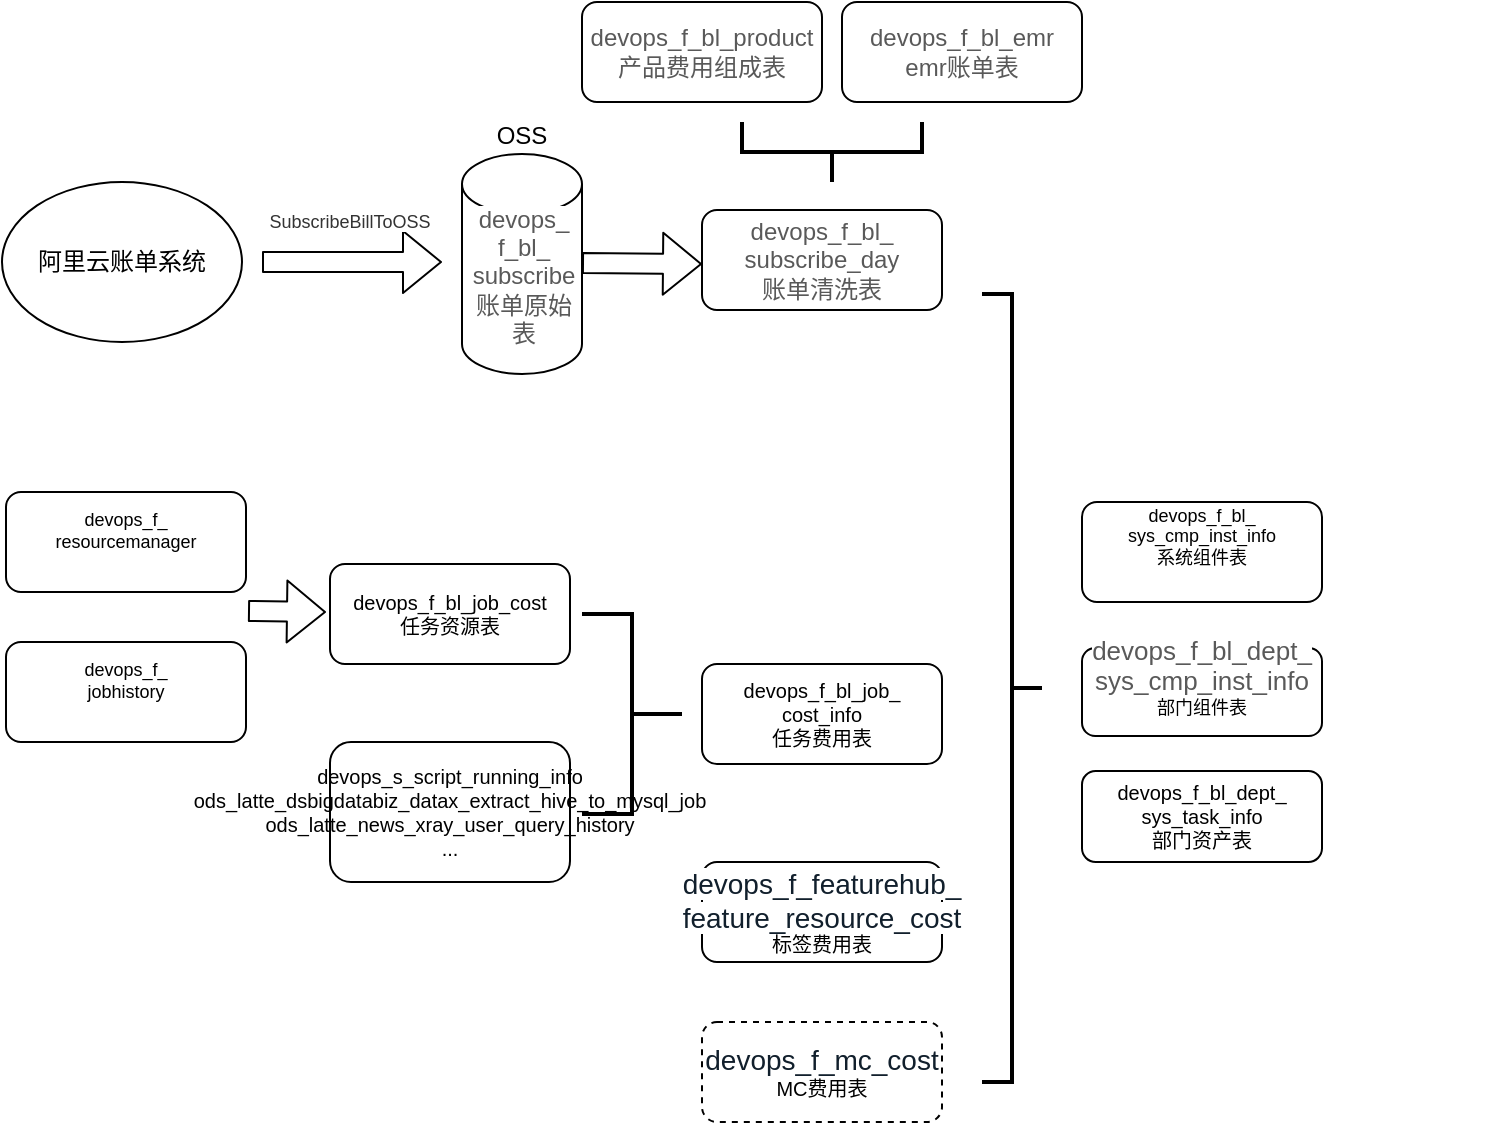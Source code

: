 <mxfile version="14.1.1" type="github">
  <diagram id="O6pP9l2PxGbp8MwCtvFU" name="Page-1">
    <mxGraphModel dx="2066" dy="1074" grid="1" gridSize="10" guides="1" tooltips="1" connect="1" arrows="1" fold="1" page="1" pageScale="1" pageWidth="827" pageHeight="1169" math="0" shadow="0">
      <root>
        <mxCell id="0" />
        <mxCell id="1" parent="0" />
        <mxCell id="hH1a-xPFMU92AcwWNgor-1" value="阿里云账单系统" style="ellipse;whiteSpace=wrap;html=1;" vertex="1" parent="1">
          <mxGeometry x="50" y="380" width="120" height="80" as="geometry" />
        </mxCell>
        <mxCell id="hH1a-xPFMU92AcwWNgor-2" value="OSS" style="shape=cylinder3;whiteSpace=wrap;html=1;boundedLbl=1;backgroundOutline=1;size=15;labelPosition=center;verticalLabelPosition=top;align=center;verticalAlign=bottom;" vertex="1" parent="1">
          <mxGeometry x="280" y="366" width="60" height="110" as="geometry" />
        </mxCell>
        <mxCell id="hH1a-xPFMU92AcwWNgor-3" value="" style="shape=flexArrow;endArrow=classic;html=1;" edge="1" parent="1">
          <mxGeometry width="50" height="50" relative="1" as="geometry">
            <mxPoint x="180" y="420" as="sourcePoint" />
            <mxPoint x="270" y="420" as="targetPoint" />
          </mxGeometry>
        </mxCell>
        <mxCell id="hH1a-xPFMU92AcwWNgor-4" value="&lt;span style=&quot;color: rgb(51 , 51 , 51) ; font-size: 9px ; background-color: rgb(255 , 255 , 255)&quot;&gt;SubscribeBillToOSS&lt;/span&gt;" style="text;html=1;strokeColor=none;fillColor=none;align=center;verticalAlign=middle;whiteSpace=wrap;rounded=0;fontSize=9;" vertex="1" parent="1">
          <mxGeometry x="204" y="390" width="40" height="20" as="geometry" />
        </mxCell>
        <mxCell id="hH1a-xPFMU92AcwWNgor-6" value="&lt;div class=&quot;table-item&quot; style=&quot;box-sizing: border-box ; padding: 0px ; margin: 4px 0px 0px ; display: inline-flex ; color: rgba(0 , 0 , 0 , 0.65) ; background-color: rgb(255 , 255 , 255)&quot;&gt;&lt;font style=&quot;font-size: 12px&quot;&gt;&lt;span class=&quot;table-item-name&quot; style=&quot;box-sizing: border-box ; padding: 0px ; margin: 0px ; cursor: pointer&quot;&gt;&lt;span style=&quot;box-sizing: border-box ; padding: 0px ; margin: 0px&quot;&gt;devops_&lt;br&gt;f_bl_&lt;br&gt;subscribe账单原始表&lt;/span&gt;&lt;/span&gt;&lt;span style=&quot;box-sizing: border-box ; padding: 0px ; margin: 0px&quot;&gt;&lt;span class=&quot;anticon anticon-copy icon icon-bg&quot; style=&quot;box-sizing: border-box ; padding: 0px ; margin: 3px 0px 0px ; display: block ; vertical-align: baseline ; text-align: center ; line-height: 1 ; cursor: pointer ; right: 51px ; position: absolute ; background-color: rgba(255 , 255 , 255 , 0.7)&quot;&gt;&lt;/span&gt;&lt;/span&gt;&lt;span style=&quot;box-sizing: border-box ; padding: 0px ; margin: 0px&quot;&gt;&lt;span class=&quot;anticon anticon-safety icon icon-bg&quot; style=&quot;box-sizing: border-box ; padding: 0px ; margin: 3px 0px 0px ; display: block ; vertical-align: baseline ; text-align: center ; line-height: 1 ; cursor: pointer ; right: 36px ; position: absolute ; background-color: rgba(255 , 255 , 255 , 0.7)&quot;&gt;&lt;/span&gt;&lt;/span&gt;&lt;span style=&quot;box-sizing: border-box ; padding: 0px ; margin: 0px&quot;&gt;&lt;span class=&quot;anticon anticon-star-o icon icon-bg&quot; style=&quot;box-sizing: border-box ; padding: 0px ; margin: 3px 0px 0px ; display: block ; vertical-align: baseline ; text-align: center ; line-height: 1 ; cursor: pointer ; right: 20px ; position: absolute ; background-color: rgba(255 , 255 , 255 , 0.7)&quot;&gt;&lt;/span&gt;&lt;/span&gt;&lt;span class=&quot;icon&quot; style=&quot;box-sizing: border-box ; padding: 0px ; margin: 0px ; cursor: pointer ; display: block ; right: 3px ; position: absolute&quot;&gt;&lt;span class=&quot;anticon anticon-info-circle-o icon-bg&quot; style=&quot;box-sizing: border-box ; padding: 0px ; margin: 0px ; display: inline-block ; vertical-align: baseline ; text-align: center ; line-height: 1 ; background-color: rgba(255 , 255 , 255 , 0.7)&quot;&gt;&lt;/span&gt;&lt;/span&gt;&lt;/font&gt;&lt;/div&gt;&lt;div style=&quot;box-sizing: border-box ; padding: 0px ; margin: 0px ; color: rgba(0 , 0 , 0 , 0.65) ; background-color: rgb(255 , 255 , 255)&quot;&gt;&lt;div style=&quot;box-sizing: border-box ; padding: 0px 0px 2px ; margin: 0px&quot;&gt;&lt;/div&gt;&lt;/div&gt;" style="text;html=1;strokeColor=none;fillColor=none;align=center;verticalAlign=middle;whiteSpace=wrap;rounded=0;fontSize=9;" vertex="1" parent="1">
          <mxGeometry x="291" y="416" width="40" height="20" as="geometry" />
        </mxCell>
        <mxCell id="hH1a-xPFMU92AcwWNgor-8" value="&lt;font style=&quot;font-size: 12px&quot;&gt;&lt;span class=&quot;table-item-name&quot; style=&quot;box-sizing: border-box ; padding: 0px ; margin: 0px ; cursor: pointer ; color: rgba(0 , 0 , 0 , 0.65) ; background-color: rgb(255 , 255 , 255)&quot;&gt;&lt;span style=&quot;box-sizing: border-box ; padding: 0px ; margin: 0px&quot;&gt;devops_f_bl_&lt;br&gt;subscribe_day&lt;br&gt;账单清洗表&lt;br&gt;&lt;/span&gt;&lt;/span&gt;&lt;span style=&quot;box-sizing: border-box ; padding: 0px ; margin: 0px ; color: rgba(0 , 0 , 0 , 0.65) ; background-color: rgb(255 , 255 , 255)&quot;&gt;&lt;span class=&quot;anticon anticon-copy icon icon-bg&quot; style=&quot;box-sizing: border-box ; padding: 0px ; margin: 3px 0px 0px ; display: block ; vertical-align: baseline ; text-align: center ; line-height: 1 ; cursor: pointer ; right: 51px ; position: absolute ; background-color: rgba(255 , 255 , 255 , 0.7)&quot;&gt;&lt;/span&gt;&lt;/span&gt;&lt;span style=&quot;box-sizing: border-box ; padding: 0px ; margin: 0px ; color: rgba(0 , 0 , 0 , 0.65) ; background-color: rgb(255 , 255 , 255)&quot;&gt;&lt;span class=&quot;anticon anticon-safety icon icon-bg&quot; style=&quot;box-sizing: border-box ; padding: 0px ; margin: 3px 0px 0px ; display: block ; vertical-align: baseline ; text-align: center ; line-height: 1 ; cursor: pointer ; right: 36px ; position: absolute ; background-color: rgba(255 , 255 , 255 , 0.7)&quot;&gt;&lt;/span&gt;&lt;/span&gt;&lt;span style=&quot;box-sizing: border-box ; padding: 0px ; margin: 0px ; color: rgba(0 , 0 , 0 , 0.65) ; background-color: rgb(255 , 255 , 255)&quot;&gt;&lt;span class=&quot;anticon anticon-star-o icon icon-bg&quot; style=&quot;box-sizing: border-box ; padding: 0px ; margin: 3px 0px 0px ; display: block ; vertical-align: baseline ; text-align: center ; line-height: 1 ; cursor: pointer ; right: 20px ; position: absolute ; background-color: rgba(255 , 255 , 255 , 0.7)&quot;&gt;&lt;/span&gt;&lt;/span&gt;&lt;/font&gt;&lt;span class=&quot;icon&quot; style=&quot;box-sizing: border-box ; padding: 0px ; margin: 0px ; cursor: pointer ; display: block ; right: 3px ; position: absolute ; color: rgba(0 , 0 , 0 , 0.65) ; background-color: rgb(255 , 255 , 255)&quot;&gt;&lt;span class=&quot;anticon anticon-info-circle-o icon-bg&quot; style=&quot;box-sizing: border-box ; padding: 0px ; margin: 0px ; display: inline-block ; vertical-align: baseline ; text-align: center ; line-height: 1 ; background-color: rgba(255 , 255 , 255 , 0.7)&quot;&gt;&lt;/span&gt;&lt;/span&gt;" style="rounded=1;whiteSpace=wrap;html=1;fontSize=9;" vertex="1" parent="1">
          <mxGeometry x="400" y="394" width="120" height="50" as="geometry" />
        </mxCell>
        <mxCell id="hH1a-xPFMU92AcwWNgor-11" value="&lt;font style=&quot;font-size: 12px&quot;&gt;&lt;span class=&quot;table-item-name&quot; style=&quot;text-align: left ; box-sizing: border-box ; padding: 0px ; margin: 0px ; cursor: pointer ; color: rgba(0 , 0 , 0 , 0.65) ; background-color: rgb(255 , 255 , 255)&quot;&gt;&lt;span style=&quot;box-sizing: border-box ; padding: 0px ; margin: 0px&quot;&gt;devops_f_bl_emr&lt;br&gt;emr账单表&lt;br&gt;&lt;/span&gt;&lt;/span&gt;&lt;span style=&quot;text-align: left ; box-sizing: border-box ; padding: 0px ; margin: 0px ; color: rgba(0 , 0 , 0 , 0.65) ; background-color: rgb(255 , 255 , 255)&quot;&gt;&lt;span class=&quot;anticon anticon-copy icon icon-bg&quot; style=&quot;box-sizing: border-box ; padding: 0px ; margin: 3px 0px 0px ; display: block ; vertical-align: baseline ; text-align: center ; line-height: 1 ; cursor: pointer ; right: 51px ; position: absolute ; background-color: rgba(255 , 255 , 255 , 0.7)&quot;&gt;&lt;/span&gt;&lt;/span&gt;&lt;span style=&quot;text-align: left ; box-sizing: border-box ; padding: 0px ; margin: 0px ; color: rgba(0 , 0 , 0 , 0.65) ; background-color: rgb(255 , 255 , 255)&quot;&gt;&lt;span class=&quot;anticon anticon-safety icon icon-bg&quot; style=&quot;box-sizing: border-box ; padding: 0px ; margin: 3px 0px 0px ; display: block ; vertical-align: baseline ; text-align: center ; line-height: 1 ; cursor: pointer ; right: 36px ; position: absolute ; background-color: rgba(255 , 255 , 255 , 0.7)&quot;&gt;&lt;/span&gt;&lt;/span&gt;&lt;span style=&quot;text-align: left ; box-sizing: border-box ; padding: 0px ; margin: 0px ; color: rgba(0 , 0 , 0 , 0.65) ; background-color: rgb(255 , 255 , 255)&quot;&gt;&lt;span class=&quot;anticon anticon-star-o icon icon-bg&quot; style=&quot;box-sizing: border-box ; padding: 0px ; margin: 3px 0px 0px ; display: block ; vertical-align: baseline ; text-align: center ; line-height: 1 ; cursor: pointer ; right: 20px ; position: absolute ; background-color: rgba(255 , 255 , 255 , 0.7)&quot;&gt;&lt;/span&gt;&lt;/span&gt;&lt;/font&gt;&lt;span class=&quot;icon&quot; style=&quot;text-align: left ; box-sizing: border-box ; padding: 0px ; margin: 0px ; cursor: pointer ; display: block ; right: 3px ; position: absolute ; color: rgba(0 , 0 , 0 , 0.65) ; background-color: rgb(255 , 255 , 255)&quot;&gt;&lt;span class=&quot;anticon anticon-info-circle-o icon-bg&quot; style=&quot;box-sizing: border-box ; padding: 0px ; margin: 0px ; display: inline-block ; vertical-align: baseline ; text-align: center ; line-height: 1 ; background-color: rgba(255 , 255 , 255 , 0.7)&quot;&gt;&lt;/span&gt;&lt;/span&gt;" style="rounded=1;whiteSpace=wrap;html=1;fontSize=9;" vertex="1" parent="1">
          <mxGeometry x="470" y="290" width="120" height="50" as="geometry" />
        </mxCell>
        <mxCell id="hH1a-xPFMU92AcwWNgor-12" value="&lt;div class=&quot;table-item-wrapper&quot; style=&quot;box-sizing: border-box ; padding: 0px ; margin: 0px ; width: 287px ; position: relative&quot;&gt;&lt;div class=&quot;table-item&quot; style=&quot;box-sizing: border-box ; padding: 0px ; margin: 4px 0px 0px ; display: inline-flex&quot;&gt;&lt;span class=&quot;table-item-name&quot; style=&quot;box-sizing: border-box ; padding: 0px ; margin: 0px ; cursor: pointer&quot;&gt;&lt;span style=&quot;box-sizing: border-box ; padding: 0px ; margin: 0px&quot;&gt;devops_f_bl_&lt;br&gt;sys_cmp_inst_info&lt;br&gt;系统组件表&lt;/span&gt;&lt;/span&gt;&lt;span style=&quot;box-sizing: border-box ; padding: 0px ; margin: 0px&quot;&gt;&lt;/span&gt;&lt;span style=&quot;box-sizing: border-box ; padding: 0px ; margin: 0px&quot;&gt;&lt;/span&gt;&lt;span style=&quot;box-sizing: border-box ; padding: 0px ; margin: 0px&quot;&gt;&lt;/span&gt;&lt;/div&gt;&lt;/div&gt;&lt;div class=&quot;table-item-wrapper&quot; style=&quot;box-sizing: border-box ; padding: 0px ; margin: 0px ; width: 287px ; position: relative&quot;&gt;&lt;div class=&quot;table-item&quot; style=&quot;box-sizing: border-box ; padding: 0px ; margin: 4px 0px 0px ; display: inline-flex ; font-size: 13px&quot;&gt;&lt;span class=&quot;table-item-name&quot; style=&quot;box-sizing: border-box ; padding: 0px ; margin: 0px ; cursor: pointer&quot;&gt;&lt;span style=&quot;box-sizing: border-box ; padding: 0px 5px 0px 0px ; margin: 0px ; color: rgba(0 , 0 , 0 , 0.65) ; font-family: , &amp;#34;pingfang sc&amp;#34; , &amp;#34;lantinghei sc&amp;#34; , &amp;#34;microsoft yahei&amp;#34; , &amp;#34;hiragino sans gb&amp;#34; , &amp;#34;microsoft sans serif&amp;#34; , &amp;#34;wenquanyi micro hei&amp;#34; , &amp;#34;helvetica neue&amp;#34; , &amp;#34;helvetica&amp;#34; , &amp;#34;arial&amp;#34; , sans-serif ; background-color: rgb(255 , 255 , 255) ; visibility: hidden&quot;&gt;&lt;span class=&quot;anticon anticon-step-backward&quot; style=&quot;box-sizing: border-box ; padding: 0px ; margin: 0px ; display: inline-block ; vertical-align: baseline ; text-align: center ; line-height: 1&quot;&gt;&lt;/span&gt;&lt;/span&gt;&lt;span style=&quot;box-sizing: border-box ; padding: 0px ; margin: 0px ; color: rgba(0 , 0 , 0 , 0.65) ; font-family: , &amp;#34;pingfang sc&amp;#34; , &amp;#34;lantinghei sc&amp;#34; , &amp;#34;microsoft yahei&amp;#34; , &amp;#34;hiragino sans gb&amp;#34; , &amp;#34;microsoft sans serif&amp;#34; , &amp;#34;wenquanyi micro hei&amp;#34; , &amp;#34;helvetica neue&amp;#34; , &amp;#34;helvetica&amp;#34; , &amp;#34;arial&amp;#34; , sans-serif ; background-color: rgb(255 , 255 , 255)&quot;&gt;&lt;/span&gt;&lt;/span&gt;&lt;/div&gt;&lt;/div&gt;" style="rounded=1;whiteSpace=wrap;html=1;fontSize=9;" vertex="1" parent="1">
          <mxGeometry x="590" y="540" width="120" height="50" as="geometry" />
        </mxCell>
        <mxCell id="hH1a-xPFMU92AcwWNgor-13" value="&lt;div class=&quot;table-item-wrapper&quot; style=&quot;box-sizing: border-box ; padding: 0px ; margin: 0px ; width: 287px ; position: relative&quot;&gt;&lt;div class=&quot;table-item&quot; style=&quot;box-sizing: border-box ; padding: 0px ; margin: 4px 0px 0px ; display: inline-flex&quot;&gt;&lt;span class=&quot;table-item-name&quot; style=&quot;box-sizing: border-box ; padding: 0px ; margin: 0px ; cursor: pointer&quot;&gt;&lt;span class=&quot;table-item-name&quot; style=&quot;box-sizing: border-box ; padding: 0px ; margin: 0px ; cursor: pointer ; color: rgba(0 , 0 , 0 , 0.65) ; font-family: , &amp;#34;pingfang sc&amp;#34; , &amp;#34;lantinghei sc&amp;#34; , &amp;#34;microsoft yahei&amp;#34; , &amp;#34;hiragino sans gb&amp;#34; , &amp;#34;microsoft sans serif&amp;#34; , &amp;#34;wenquanyi micro hei&amp;#34; , &amp;#34;helvetica neue&amp;#34; , &amp;#34;helvetica&amp;#34; , &amp;#34;arial&amp;#34; , sans-serif ; font-size: 13px ; background-color: rgb(255 , 255 , 255)&quot;&gt;&lt;span style=&quot;box-sizing: border-box ; padding: 0px ; margin: 0px&quot;&gt;devops_f_bl_dept_&lt;br&gt;sys_cmp_inst_info&lt;br&gt;&lt;/span&gt;&lt;/span&gt;部门组件表&lt;/span&gt;&lt;span class=&quot;table-item-name&quot; style=&quot;box-sizing: border-box ; padding: 0px ; margin: 0px ; cursor: pointer&quot;&gt;&lt;span class=&quot;table-item-name&quot; style=&quot;box-sizing: border-box ; padding: 0px ; margin: 0px ; cursor: pointer ; color: rgba(0 , 0 , 0 , 0.65) ; font-family: , &amp;#34;pingfang sc&amp;#34; , &amp;#34;lantinghei sc&amp;#34; , &amp;#34;microsoft yahei&amp;#34; , &amp;#34;hiragino sans gb&amp;#34; , &amp;#34;microsoft sans serif&amp;#34; , &amp;#34;wenquanyi micro hei&amp;#34; , &amp;#34;helvetica neue&amp;#34; , &amp;#34;helvetica&amp;#34; , &amp;#34;arial&amp;#34; , sans-serif ; font-size: 13px ; background-color: rgb(255 , 255 , 255)&quot;&gt;&lt;span style=&quot;box-sizing: border-box ; padding: 0px ; margin: 0px&quot;&gt;&lt;br&gt;&lt;/span&gt;&lt;/span&gt;&lt;/span&gt;&lt;div&gt;&lt;span class=&quot;table-item-name&quot; style=&quot;box-sizing: border-box ; padding: 0px ; margin: 0px ; cursor: pointer ; color: rgba(0 , 0 , 0 , 0.65) ; font-family: , &amp;#34;pingfang sc&amp;#34; , &amp;#34;lantinghei sc&amp;#34; , &amp;#34;microsoft yahei&amp;#34; , &amp;#34;hiragino sans gb&amp;#34; , &amp;#34;microsoft sans serif&amp;#34; , &amp;#34;wenquanyi micro hei&amp;#34; , &amp;#34;helvetica neue&amp;#34; , &amp;#34;helvetica&amp;#34; , &amp;#34;arial&amp;#34; , sans-serif ; font-size: 13px ; background-color: rgb(255 , 255 , 255)&quot;&gt;&lt;span style=&quot;box-sizing: border-box ; padding: 0px ; margin: 0px&quot;&gt;&lt;br&gt;&lt;/span&gt;&lt;/span&gt;&lt;/div&gt;&lt;/div&gt;&lt;/div&gt;&lt;div class=&quot;table-item-wrapper&quot; style=&quot;box-sizing: border-box ; padding: 0px ; margin: 0px ; width: 287px ; position: relative&quot;&gt;&lt;div class=&quot;table-item&quot; style=&quot;box-sizing: border-box ; padding: 0px ; margin: 4px 0px 0px ; display: inline-flex ; font-size: 13px&quot;&gt;&lt;span class=&quot;table-item-name&quot; style=&quot;box-sizing: border-box ; padding: 0px ; margin: 0px ; cursor: pointer&quot;&gt;&lt;span style=&quot;box-sizing: border-box ; padding: 0px 5px 0px 0px ; margin: 0px ; color: rgba(0 , 0 , 0 , 0.65) ; font-family: , &amp;#34;pingfang sc&amp;#34; , &amp;#34;lantinghei sc&amp;#34; , &amp;#34;microsoft yahei&amp;#34; , &amp;#34;hiragino sans gb&amp;#34; , &amp;#34;microsoft sans serif&amp;#34; , &amp;#34;wenquanyi micro hei&amp;#34; , &amp;#34;helvetica neue&amp;#34; , &amp;#34;helvetica&amp;#34; , &amp;#34;arial&amp;#34; , sans-serif ; background-color: rgb(255 , 255 , 255) ; visibility: hidden&quot;&gt;&lt;span class=&quot;anticon anticon-step-backward&quot; style=&quot;box-sizing: border-box ; padding: 0px ; margin: 0px ; display: inline-block ; vertical-align: baseline ; text-align: center ; line-height: 1&quot;&gt;&lt;/span&gt;&lt;/span&gt;&lt;span style=&quot;box-sizing: border-box ; padding: 0px ; margin: 0px ; color: rgba(0 , 0 , 0 , 0.65) ; font-family: , &amp;#34;pingfang sc&amp;#34; , &amp;#34;lantinghei sc&amp;#34; , &amp;#34;microsoft yahei&amp;#34; , &amp;#34;hiragino sans gb&amp;#34; , &amp;#34;microsoft sans serif&amp;#34; , &amp;#34;wenquanyi micro hei&amp;#34; , &amp;#34;helvetica neue&amp;#34; , &amp;#34;helvetica&amp;#34; , &amp;#34;arial&amp;#34; , sans-serif ; background-color: rgb(255 , 255 , 255)&quot;&gt;&lt;/span&gt;&lt;/span&gt;&lt;/div&gt;&lt;/div&gt;" style="rounded=1;whiteSpace=wrap;html=1;fontSize=9;" vertex="1" parent="1">
          <mxGeometry x="590" y="613" width="120" height="44" as="geometry" />
        </mxCell>
        <mxCell id="hH1a-xPFMU92AcwWNgor-14" value="&lt;font size=&quot;1&quot;&gt;devops_f_bl_dept_&lt;br&gt;sys_task_info&lt;br&gt;部门资产表&lt;br&gt;&lt;/font&gt;" style="rounded=1;whiteSpace=wrap;html=1;fontSize=9;" vertex="1" parent="1">
          <mxGeometry x="590" y="674.5" width="120" height="45.5" as="geometry" />
        </mxCell>
        <mxCell id="hH1a-xPFMU92AcwWNgor-15" value="" style="shape=flexArrow;endArrow=classic;html=1;" edge="1" parent="1">
          <mxGeometry width="50" height="50" relative="1" as="geometry">
            <mxPoint x="340" y="420.5" as="sourcePoint" />
            <mxPoint x="400" y="421" as="targetPoint" />
          </mxGeometry>
        </mxCell>
        <mxCell id="hH1a-xPFMU92AcwWNgor-17" value="" style="strokeWidth=2;html=1;shape=mxgraph.flowchart.annotation_2;align=left;labelPosition=right;pointerEvents=1;fontSize=9;direction=west;" vertex="1" parent="1">
          <mxGeometry x="540" y="436" width="30" height="394" as="geometry" />
        </mxCell>
        <mxCell id="hH1a-xPFMU92AcwWNgor-18" value="&lt;font&gt;&lt;span class=&quot;table-item-name&quot; style=&quot;box-sizing: border-box ; padding: 0px ; margin: 0px ; cursor: pointer ; background-color: rgb(255 , 255 , 255)&quot;&gt;&lt;span style=&quot;box-sizing: border-box ; padding: 0px ; margin: 0px&quot;&gt;devops_f_&lt;br&gt;resourcemanager&lt;br&gt;&lt;br&gt;&lt;/span&gt;&lt;/span&gt;&lt;span style=&quot;font-size: 12px ; box-sizing: border-box ; padding: 0px ; margin: 0px ; background-color: rgb(255 , 255 , 255)&quot;&gt;&lt;span class=&quot;anticon anticon-copy icon icon-bg&quot; style=&quot;box-sizing: border-box ; padding: 0px ; margin: 3px 0px 0px ; display: block ; vertical-align: baseline ; text-align: center ; line-height: 1 ; cursor: pointer ; right: 51px ; position: absolute ; background-color: rgba(255 , 255 , 255 , 0.7)&quot;&gt;&lt;/span&gt;&lt;/span&gt;&lt;span style=&quot;font-size: 12px ; box-sizing: border-box ; padding: 0px ; margin: 0px ; background-color: rgb(255 , 255 , 255)&quot;&gt;&lt;span class=&quot;anticon anticon-safety icon icon-bg&quot; style=&quot;box-sizing: border-box ; padding: 0px ; margin: 3px 0px 0px ; display: block ; vertical-align: baseline ; text-align: center ; line-height: 1 ; cursor: pointer ; right: 36px ; position: absolute ; background-color: rgba(255 , 255 , 255 , 0.7)&quot;&gt;&lt;/span&gt;&lt;/span&gt;&lt;span style=&quot;font-size: 12px ; box-sizing: border-box ; padding: 0px ; margin: 0px ; background-color: rgb(255 , 255 , 255)&quot;&gt;&lt;span class=&quot;anticon anticon-star-o icon icon-bg&quot; style=&quot;box-sizing: border-box ; padding: 0px ; margin: 3px 0px 0px ; display: block ; vertical-align: baseline ; text-align: center ; line-height: 1 ; cursor: pointer ; right: 20px ; position: absolute ; background-color: rgba(255 , 255 , 255 , 0.7)&quot;&gt;&lt;/span&gt;&lt;/span&gt;&lt;/font&gt;&lt;span class=&quot;icon&quot; style=&quot;box-sizing: border-box ; padding: 0px ; margin: 0px ; cursor: pointer ; display: block ; right: 3px ; position: absolute ; background-color: rgb(255 , 255 , 255)&quot;&gt;&lt;span class=&quot;anticon anticon-info-circle-o icon-bg&quot; style=&quot;box-sizing: border-box ; padding: 0px ; margin: 0px ; display: inline-block ; vertical-align: baseline ; text-align: center ; line-height: 1 ; background-color: rgba(255 , 255 , 255 , 0.7)&quot;&gt;&lt;/span&gt;&lt;/span&gt;" style="rounded=1;whiteSpace=wrap;html=1;fontSize=9;" vertex="1" parent="1">
          <mxGeometry x="52" y="535" width="120" height="50" as="geometry" />
        </mxCell>
        <mxCell id="hH1a-xPFMU92AcwWNgor-19" value="&lt;font&gt;&lt;span class=&quot;table-item-name&quot; style=&quot;box-sizing: border-box ; padding: 0px ; margin: 0px ; cursor: pointer ; background-color: rgb(255 , 255 , 255)&quot;&gt;&lt;span style=&quot;box-sizing: border-box ; padding: 0px ; margin: 0px&quot;&gt;devops_f_&lt;br&gt;jobhistory&lt;br&gt;&lt;br&gt;&lt;/span&gt;&lt;/span&gt;&lt;span style=&quot;font-size: 12px ; box-sizing: border-box ; padding: 0px ; margin: 0px ; background-color: rgb(255 , 255 , 255)&quot;&gt;&lt;span class=&quot;anticon anticon-copy icon icon-bg&quot; style=&quot;box-sizing: border-box ; padding: 0px ; margin: 3px 0px 0px ; display: block ; vertical-align: baseline ; text-align: center ; line-height: 1 ; cursor: pointer ; right: 51px ; position: absolute ; background-color: rgba(255 , 255 , 255 , 0.7)&quot;&gt;&lt;/span&gt;&lt;/span&gt;&lt;span style=&quot;font-size: 12px ; box-sizing: border-box ; padding: 0px ; margin: 0px ; background-color: rgb(255 , 255 , 255)&quot;&gt;&lt;span class=&quot;anticon anticon-safety icon icon-bg&quot; style=&quot;box-sizing: border-box ; padding: 0px ; margin: 3px 0px 0px ; display: block ; vertical-align: baseline ; text-align: center ; line-height: 1 ; cursor: pointer ; right: 36px ; position: absolute ; background-color: rgba(255 , 255 , 255 , 0.7)&quot;&gt;&lt;/span&gt;&lt;/span&gt;&lt;span style=&quot;font-size: 12px ; box-sizing: border-box ; padding: 0px ; margin: 0px ; background-color: rgb(255 , 255 , 255)&quot;&gt;&lt;span class=&quot;anticon anticon-star-o icon icon-bg&quot; style=&quot;box-sizing: border-box ; padding: 0px ; margin: 3px 0px 0px ; display: block ; vertical-align: baseline ; text-align: center ; line-height: 1 ; cursor: pointer ; right: 20px ; position: absolute ; background-color: rgba(255 , 255 , 255 , 0.7)&quot;&gt;&lt;/span&gt;&lt;/span&gt;&lt;/font&gt;&lt;span class=&quot;icon&quot; style=&quot;box-sizing: border-box ; padding: 0px ; margin: 0px ; cursor: pointer ; display: block ; right: 3px ; position: absolute ; background-color: rgb(255 , 255 , 255)&quot;&gt;&lt;span class=&quot;anticon anticon-info-circle-o icon-bg&quot; style=&quot;box-sizing: border-box ; padding: 0px ; margin: 0px ; display: inline-block ; vertical-align: baseline ; text-align: center ; line-height: 1 ; background-color: rgba(255 , 255 , 255 , 0.7)&quot;&gt;&lt;/span&gt;&lt;/span&gt;" style="rounded=1;whiteSpace=wrap;html=1;fontSize=9;" vertex="1" parent="1">
          <mxGeometry x="52" y="610" width="120" height="50" as="geometry" />
        </mxCell>
        <mxCell id="hH1a-xPFMU92AcwWNgor-20" value="&lt;font size=&quot;1&quot;&gt;devops_f_bl_job_cost&lt;br&gt;任务资源表&lt;br&gt;&lt;/font&gt;" style="rounded=1;whiteSpace=wrap;html=1;fontSize=9;" vertex="1" parent="1">
          <mxGeometry x="214" y="571" width="120" height="50" as="geometry" />
        </mxCell>
        <mxCell id="hH1a-xPFMU92AcwWNgor-21" value="&lt;font size=&quot;1&quot;&gt;devops_f_bl_job_&lt;br&gt;cost_info&lt;br&gt;任务费用表&lt;br&gt;&lt;/font&gt;" style="rounded=1;whiteSpace=wrap;html=1;fontSize=9;" vertex="1" parent="1">
          <mxGeometry x="400" y="621" width="120" height="50" as="geometry" />
        </mxCell>
        <mxCell id="hH1a-xPFMU92AcwWNgor-22" value="&lt;font style=&quot;font-size: 12px&quot;&gt;&lt;span class=&quot;table-item-name&quot; style=&quot;text-align: left ; box-sizing: border-box ; padding: 0px ; margin: 0px ; cursor: pointer ; color: rgba(0 , 0 , 0 , 0.65) ; background-color: rgb(255 , 255 , 255)&quot;&gt;&lt;span style=&quot;box-sizing: border-box ; padding: 0px ; margin: 0px&quot;&gt;devops_f_bl_product&lt;br&gt;产品费用组成表&lt;br&gt;&lt;/span&gt;&lt;/span&gt;&lt;span style=&quot;text-align: left ; box-sizing: border-box ; padding: 0px ; margin: 0px ; color: rgba(0 , 0 , 0 , 0.65) ; background-color: rgb(255 , 255 , 255)&quot;&gt;&lt;span class=&quot;anticon anticon-copy icon icon-bg&quot; style=&quot;box-sizing: border-box ; padding: 0px ; margin: 3px 0px 0px ; display: block ; vertical-align: baseline ; text-align: center ; line-height: 1 ; cursor: pointer ; right: 51px ; position: absolute ; background-color: rgba(255 , 255 , 255 , 0.7)&quot;&gt;&lt;/span&gt;&lt;/span&gt;&lt;span style=&quot;text-align: left ; box-sizing: border-box ; padding: 0px ; margin: 0px ; color: rgba(0 , 0 , 0 , 0.65) ; background-color: rgb(255 , 255 , 255)&quot;&gt;&lt;span class=&quot;anticon anticon-safety icon icon-bg&quot; style=&quot;box-sizing: border-box ; padding: 0px ; margin: 3px 0px 0px ; display: block ; vertical-align: baseline ; text-align: center ; line-height: 1 ; cursor: pointer ; right: 36px ; position: absolute ; background-color: rgba(255 , 255 , 255 , 0.7)&quot;&gt;&lt;/span&gt;&lt;/span&gt;&lt;span style=&quot;text-align: left ; box-sizing: border-box ; padding: 0px ; margin: 0px ; color: rgba(0 , 0 , 0 , 0.65) ; background-color: rgb(255 , 255 , 255)&quot;&gt;&lt;span class=&quot;anticon anticon-star-o icon icon-bg&quot; style=&quot;box-sizing: border-box ; padding: 0px ; margin: 3px 0px 0px ; display: block ; vertical-align: baseline ; text-align: center ; line-height: 1 ; cursor: pointer ; right: 20px ; position: absolute ; background-color: rgba(255 , 255 , 255 , 0.7)&quot;&gt;&lt;/span&gt;&lt;/span&gt;&lt;/font&gt;&lt;span class=&quot;icon&quot; style=&quot;text-align: left ; box-sizing: border-box ; padding: 0px ; margin: 0px ; cursor: pointer ; display: block ; right: 3px ; position: absolute ; color: rgba(0 , 0 , 0 , 0.65) ; background-color: rgb(255 , 255 , 255)&quot;&gt;&lt;span class=&quot;anticon anticon-info-circle-o icon-bg&quot; style=&quot;box-sizing: border-box ; padding: 0px ; margin: 0px ; display: inline-block ; vertical-align: baseline ; text-align: center ; line-height: 1 ; background-color: rgba(255 , 255 , 255 , 0.7)&quot;&gt;&lt;/span&gt;&lt;/span&gt;" style="rounded=1;whiteSpace=wrap;html=1;fontSize=9;" vertex="1" parent="1">
          <mxGeometry x="340" y="290" width="120" height="50" as="geometry" />
        </mxCell>
        <mxCell id="hH1a-xPFMU92AcwWNgor-23" value="" style="shape=flexArrow;endArrow=classic;html=1;" edge="1" parent="1">
          <mxGeometry width="50" height="50" relative="1" as="geometry">
            <mxPoint x="173" y="594.5" as="sourcePoint" />
            <mxPoint x="212" y="595" as="targetPoint" />
          </mxGeometry>
        </mxCell>
        <mxCell id="hH1a-xPFMU92AcwWNgor-25" value="&lt;font size=&quot;1&quot;&gt;devops_s_script_running_info&lt;br&gt;ods_latte_dsbigdatabiz_datax_extract_hive_to_mysql_job&lt;br&gt;ods_latte_news_xray_user_query_history&lt;br&gt;...&lt;br&gt;&lt;/font&gt;" style="rounded=1;whiteSpace=wrap;html=1;fontSize=9;" vertex="1" parent="1">
          <mxGeometry x="214" y="660" width="120" height="70" as="geometry" />
        </mxCell>
        <mxCell id="hH1a-xPFMU92AcwWNgor-27" value="" style="strokeWidth=2;html=1;shape=mxgraph.flowchart.annotation_2;align=left;labelPosition=right;pointerEvents=1;fontSize=9;direction=west;" vertex="1" parent="1">
          <mxGeometry x="340" y="596" width="50" height="100" as="geometry" />
        </mxCell>
        <mxCell id="hH1a-xPFMU92AcwWNgor-28" value="" style="strokeWidth=2;html=1;shape=mxgraph.flowchart.annotation_2;align=left;labelPosition=right;pointerEvents=1;fontSize=9;direction=north;" vertex="1" parent="1">
          <mxGeometry x="420" y="350" width="90" height="30" as="geometry" />
        </mxCell>
        <mxCell id="hH1a-xPFMU92AcwWNgor-29" value="&lt;span style=&quot;color: rgb(17 , 31 , 44) ; font-family: , , &amp;#34;pingfang sc&amp;#34; , &amp;#34;hiragino sans gb&amp;#34; , &amp;#34;segoe ui&amp;#34; , , &amp;#34;roboto&amp;#34; , &amp;#34;droid sans&amp;#34; , &amp;#34;helvetica neue&amp;#34; , sans-serif ; font-size: 14px ; text-align: left ; background-color: rgb(255 , 255 , 255)&quot;&gt;devops_f_featurehub_&lt;br&gt;feature_resource_cost&lt;/span&gt;&lt;font size=&quot;1&quot;&gt;&lt;br&gt;标签费用表&lt;br&gt;&lt;/font&gt;" style="rounded=1;whiteSpace=wrap;html=1;fontSize=9;" vertex="1" parent="1">
          <mxGeometry x="400" y="720" width="120" height="50" as="geometry" />
        </mxCell>
        <mxCell id="hH1a-xPFMU92AcwWNgor-30" value="&lt;span style=&quot;color: rgb(17 , 31 , 44) ; font-family: , , &amp;#34;pingfang sc&amp;#34; , &amp;#34;hiragino sans gb&amp;#34; , &amp;#34;segoe ui&amp;#34; , , &amp;#34;roboto&amp;#34; , &amp;#34;droid sans&amp;#34; , &amp;#34;helvetica neue&amp;#34; , sans-serif ; font-size: 14px ; text-align: left ; background-color: rgb(255 , 255 , 255)&quot;&gt;devops_f_mc_cost&lt;/span&gt;&lt;font size=&quot;1&quot;&gt;&lt;br&gt;MC费用表&lt;br&gt;&lt;/font&gt;" style="rounded=1;whiteSpace=wrap;html=1;fontSize=9;dashed=1;" vertex="1" parent="1">
          <mxGeometry x="400" y="800" width="120" height="50" as="geometry" />
        </mxCell>
      </root>
    </mxGraphModel>
  </diagram>
</mxfile>
